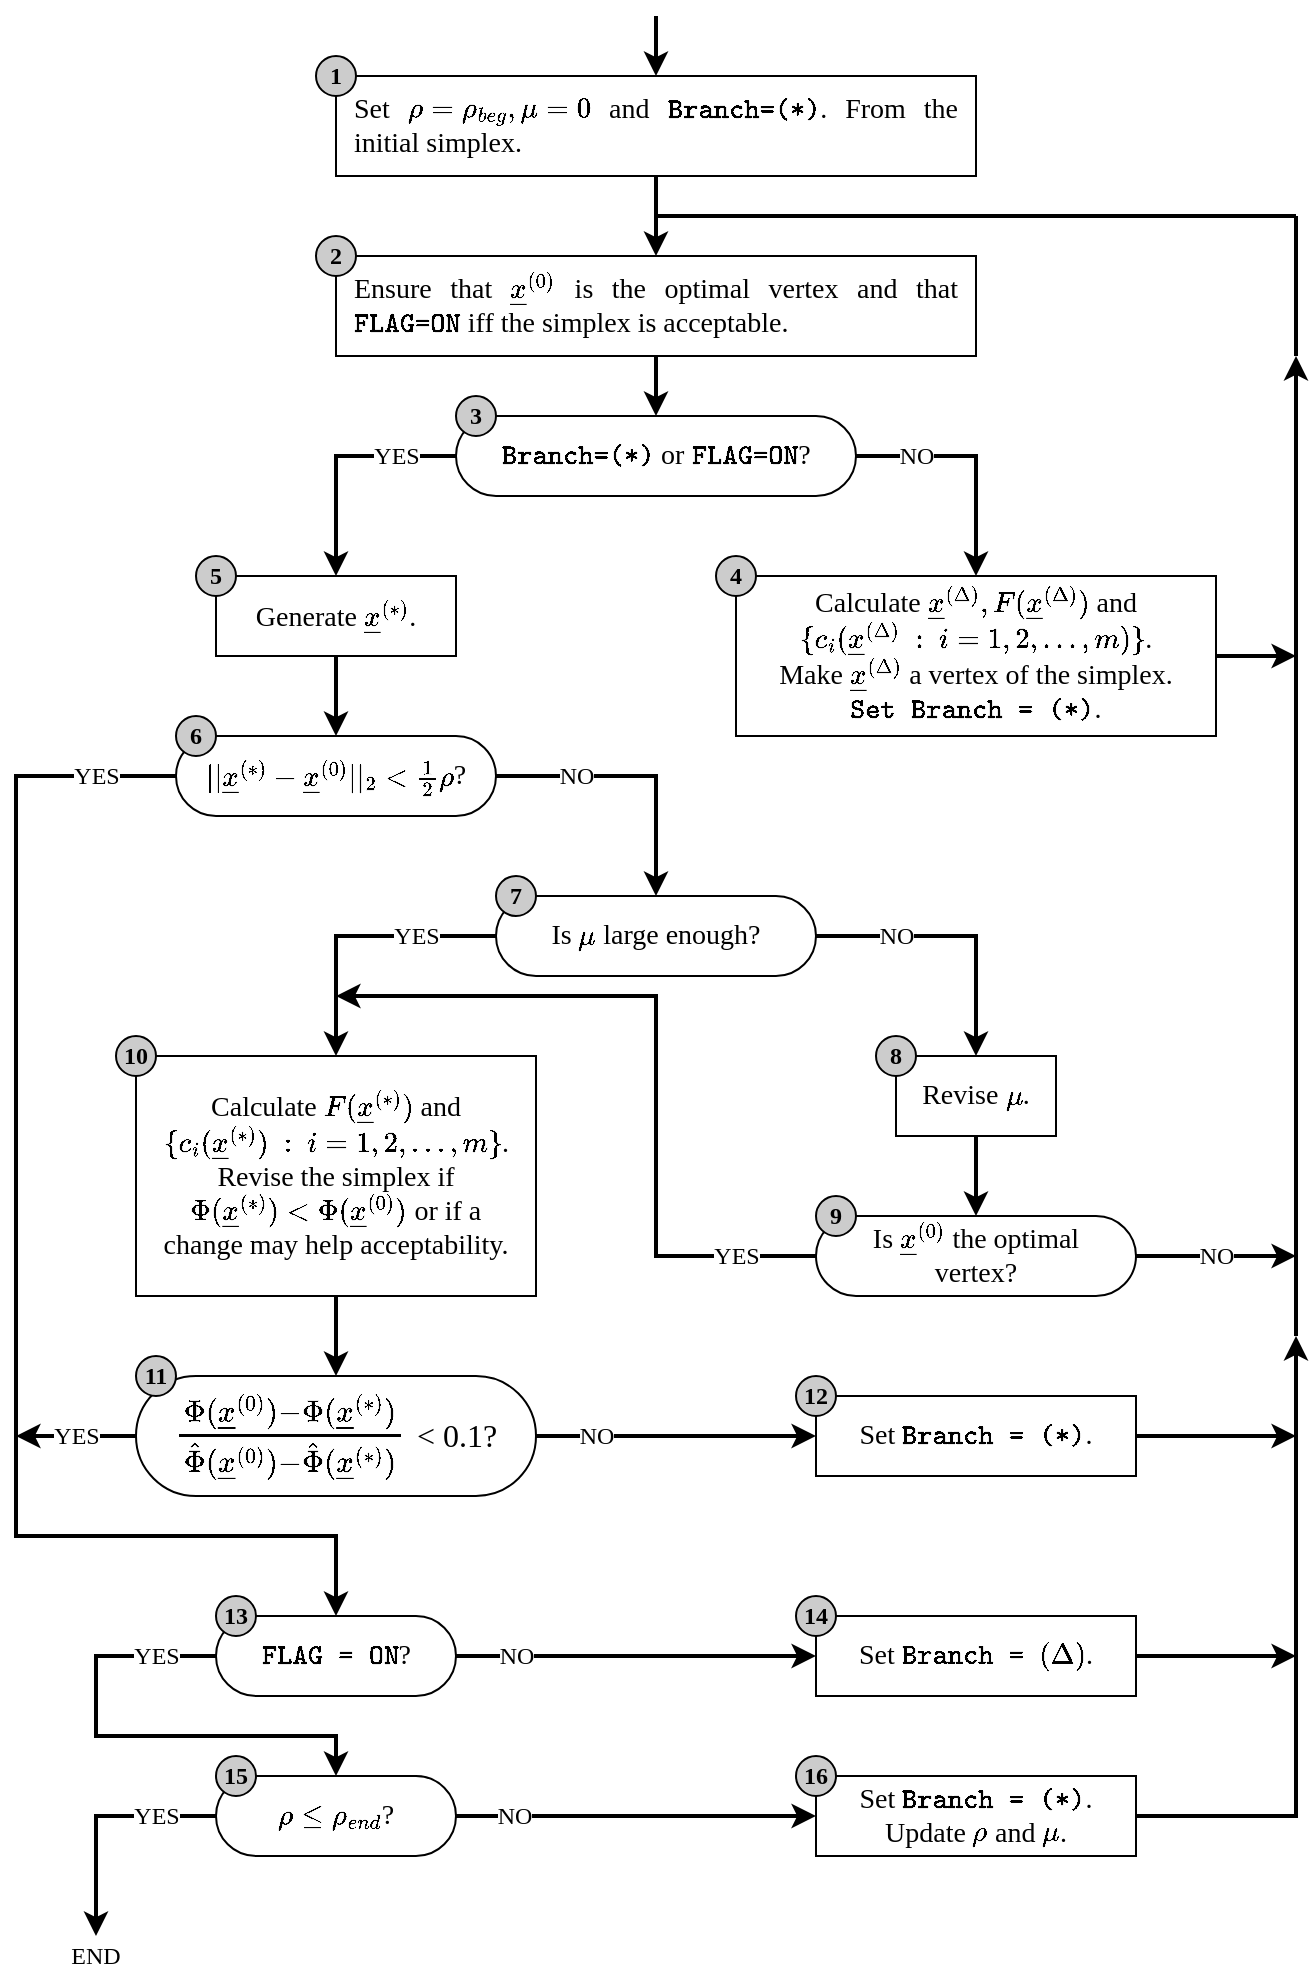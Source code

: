 <mxfile version="14.9.8" type="device"><diagram name="Page-1" id="74e2e168-ea6b-b213-b513-2b3c1d86103e"><mxGraphModel dx="903" dy="1523" grid="1" gridSize="10" guides="1" tooltips="1" connect="1" arrows="1" fold="1" page="1" pageScale="1" pageWidth="1100" pageHeight="850" background="none" math="1" shadow="0"><root><mxCell id="0"/><mxCell id="1" parent="0"/><mxCell id="YlCunPry9VuWw5_xV-E7-1" value="&lt;div style=&quot;font-size: 14px;&quot; align=&quot;justify&quot;&gt;&lt;p style=&quot;font-size: 14px;&quot;&gt;&lt;font style=&quot;font-size: 14px;&quot;&gt;Set \(\rho=\rho_{beg}, \mu=0\) and \(\verb|Branch=(*)|\). From the initial simplex.&lt;/font&gt;&lt;/p&gt;&lt;/div&gt;" style="rounded=0;whiteSpace=wrap;html=1;align=center;perimeterSpacing=0;spacingTop=0;spacing=10;fontFamily=Times New Roman;fontSize=14;" vertex="1" parent="1"><mxGeometry x="200" y="30" width="320" height="50" as="geometry"/></mxCell><mxCell id="YlCunPry9VuWw5_xV-E7-2" value="&lt;div style=&quot;font-size: 14px;&quot; align=&quot;justify&quot;&gt;&lt;font style=&quot;font-size: 14px;&quot;&gt;Ensure that \(\underline{x}^{(0)}\) is the optimal vertex and that \(\verb|FLAG=ON|\) iff the simplex is acceptable.&lt;br style=&quot;font-size: 14px;&quot;&gt;&lt;/font&gt;&lt;/div&gt;" style="rounded=0;whiteSpace=wrap;html=1;align=center;perimeterSpacing=0;spacingTop=0;spacing=10;fontFamily=Times New Roman;fontSize=14;" vertex="1" parent="1"><mxGeometry x="200" y="120" width="320" height="50" as="geometry"/></mxCell><mxCell id="YlCunPry9VuWw5_xV-E7-3" value="" style="endArrow=classic;html=1;entryX=0.5;entryY=0;entryDx=0;entryDy=0;strokeWidth=2;" edge="1" parent="1" target="YlCunPry9VuWw5_xV-E7-1"><mxGeometry width="50" height="50" relative="1" as="geometry"><mxPoint x="360" as="sourcePoint"/><mxPoint x="450" y="200" as="targetPoint"/></mxGeometry></mxCell><mxCell id="YlCunPry9VuWw5_xV-E7-4" value="" style="endArrow=classic;html=1;fontFamily=Times New Roman;fontSize=14;strokeWidth=2;exitX=0.5;exitY=1;exitDx=0;exitDy=0;entryX=0.5;entryY=0;entryDx=0;entryDy=0;" edge="1" parent="1" source="YlCunPry9VuWw5_xV-E7-1" target="YlCunPry9VuWw5_xV-E7-2"><mxGeometry width="50" height="50" relative="1" as="geometry"><mxPoint x="400" y="250" as="sourcePoint"/><mxPoint x="450" y="200" as="targetPoint"/></mxGeometry></mxCell><mxCell id="YlCunPry9VuWw5_xV-E7-5" value="" style="endArrow=none;html=1;fontFamily=Times New Roman;fontSize=14;strokeWidth=2;" edge="1" parent="1"><mxGeometry width="50" height="50" relative="1" as="geometry"><mxPoint x="360" y="100" as="sourcePoint"/><mxPoint x="680" y="100" as="targetPoint"/></mxGeometry></mxCell><mxCell id="YlCunPry9VuWw5_xV-E7-8" value="\(\verb|Branch=(*)|\) or \(\verb|FLAG=ON|\)?" style="rounded=1;whiteSpace=wrap;html=1;fontFamily=Times New Roman;fontSize=14;perimeterSpacing=0;arcSize=50;spacing=10;" vertex="1" parent="1"><mxGeometry x="260" y="200" width="200" height="40" as="geometry"/></mxCell><mxCell id="YlCunPry9VuWw5_xV-E7-9" value="" style="endArrow=classic;html=1;fontFamily=Times New Roman;fontSize=14;strokeWidth=2;exitX=0.5;exitY=1;exitDx=0;exitDy=0;entryX=0.5;entryY=0;entryDx=0;entryDy=0;" edge="1" parent="1" source="YlCunPry9VuWw5_xV-E7-2" target="YlCunPry9VuWw5_xV-E7-8"><mxGeometry width="50" height="50" relative="1" as="geometry"><mxPoint x="400" y="310" as="sourcePoint"/><mxPoint x="450" y="260" as="targetPoint"/></mxGeometry></mxCell><mxCell id="YlCunPry9VuWw5_xV-E7-12" value="&lt;div&gt;Calculate \(\underline{x}^{(\Delta)}, F(\underline{x}^{(\Delta)})\) and \(\{c_{i}( \underline{x}^{(\Delta)} \ : \ i=1,2,...,m)\}\). &lt;br&gt;&lt;/div&gt;&lt;div&gt;Make \(\underline{x}^{(\Delta)}\) a vertex of the simplex. \(\verb|Set Branch = (*)|\).&lt;br&gt;&lt;/div&gt;" style="rounded=0;whiteSpace=wrap;html=1;fontFamily=Times New Roman;fontSize=14;spacing=10;align=center;" vertex="1" parent="1"><mxGeometry x="400" y="280" width="240" height="80" as="geometry"/></mxCell><mxCell id="YlCunPry9VuWw5_xV-E7-13" value="NO" style="endArrow=classic;html=1;fontFamily=Times New Roman;fontSize=12;strokeWidth=2;exitX=1;exitY=0.5;exitDx=0;exitDy=0;entryX=0.5;entryY=0;entryDx=0;entryDy=0;arcSize=0;" edge="1" parent="1" source="YlCunPry9VuWw5_xV-E7-8" target="YlCunPry9VuWw5_xV-E7-12"><mxGeometry x="-0.5" width="50" height="50" relative="1" as="geometry"><mxPoint x="400" y="310" as="sourcePoint"/><mxPoint x="450" y="260" as="targetPoint"/><Array as="points"><mxPoint x="520" y="220"/></Array><mxPoint as="offset"/></mxGeometry></mxCell><mxCell id="YlCunPry9VuWw5_xV-E7-15" value="&lt;font style=&quot;font-size: 14px&quot;&gt;\(||\underline{x}^{(*)}-\underline{x}^{(0)}||_ {2} &amp;lt; \frac{1}{2}\rho\)?&lt;br&gt;&lt;/font&gt;" style="rounded=1;whiteSpace=wrap;html=1;fontFamily=Times New Roman;fontSize=12;align=center;arcSize=50;spacing=10;" vertex="1" parent="1"><mxGeometry x="120" y="360" width="160" height="40" as="geometry"/></mxCell><mxCell id="YlCunPry9VuWw5_xV-E7-16" value="" style="endArrow=classic;html=1;fontFamily=Times New Roman;fontSize=12;strokeWidth=2;exitX=0.5;exitY=1;exitDx=0;exitDy=0;entryX=0.5;entryY=0;entryDx=0;entryDy=0;" edge="1" parent="1" source="YlCunPry9VuWw5_xV-E7-10" target="YlCunPry9VuWw5_xV-E7-15"><mxGeometry width="50" height="50" relative="1" as="geometry"><mxPoint x="400" y="490" as="sourcePoint"/><mxPoint x="450" y="440" as="targetPoint"/></mxGeometry></mxCell><mxCell id="YlCunPry9VuWw5_xV-E7-17" value="&lt;font style=&quot;font-size: 14px&quot;&gt;Is \(\mu\) large enough?&lt;/font&gt;" style="rounded=1;whiteSpace=wrap;html=1;fontFamily=Times New Roman;fontSize=12;align=center;arcSize=50;spacing=10;" vertex="1" parent="1"><mxGeometry x="280" y="440" width="160" height="40" as="geometry"/></mxCell><mxCell id="YlCunPry9VuWw5_xV-E7-18" value="NO" style="endArrow=classic;html=1;fontFamily=Times New Roman;fontSize=12;strokeWidth=2;exitX=1;exitY=0.5;exitDx=0;exitDy=0;entryX=0.5;entryY=0;entryDx=0;entryDy=0;arcSize=0;" edge="1" parent="1" source="YlCunPry9VuWw5_xV-E7-15" target="YlCunPry9VuWw5_xV-E7-17"><mxGeometry x="-0.429" width="50" height="50" relative="1" as="geometry"><mxPoint x="400" y="490" as="sourcePoint"/><mxPoint x="450" y="440" as="targetPoint"/><Array as="points"><mxPoint x="360" y="380"/></Array><mxPoint as="offset"/></mxGeometry></mxCell><mxCell id="YlCunPry9VuWw5_xV-E7-20" value="Calculate \(F(\underline{x}^{(*)})\) and \(\{c_{i}(\underline{x}^{(*)}) \ : \ i = 1, 2, ..., m\}\). Revise the simplex if \(\Phi(\underline{x}^{(*)}) &amp;lt; \Phi(\underline{x}^{(0)})\) or if a change may help acceptability." style="rounded=0;whiteSpace=wrap;html=1;fontFamily=Times New Roman;fontSize=14;align=center;spacing=10;" vertex="1" parent="1"><mxGeometry x="100" y="520" width="200" height="120" as="geometry"/></mxCell><mxCell id="YlCunPry9VuWw5_xV-E7-21" value="YES" style="endArrow=classic;html=1;fontFamily=Times New Roman;fontSize=12;strokeWidth=2;exitX=0;exitY=0.5;exitDx=0;exitDy=0;entryX=0.5;entryY=0;entryDx=0;entryDy=0;arcSize=0;" edge="1" parent="1" source="YlCunPry9VuWw5_xV-E7-17" target="YlCunPry9VuWw5_xV-E7-20"><mxGeometry x="-0.429" width="50" height="50" relative="1" as="geometry"><mxPoint x="400" y="550" as="sourcePoint"/><mxPoint x="450" y="500" as="targetPoint"/><Array as="points"><mxPoint x="200" y="460"/></Array><mxPoint as="offset"/></mxGeometry></mxCell><mxCell id="YlCunPry9VuWw5_xV-E7-22" value="Revise \(\mu\)." style="rounded=0;whiteSpace=wrap;html=1;fontFamily=Times New Roman;fontSize=14;align=center;spacing=10;" vertex="1" parent="1"><mxGeometry x="480" y="520" width="80" height="40" as="geometry"/></mxCell><mxCell id="YlCunPry9VuWw5_xV-E7-23" value="NO" style="endArrow=classic;html=1;fontFamily=Times New Roman;fontSize=12;strokeWidth=2;exitX=1;exitY=0.5;exitDx=0;exitDy=0;entryX=0.5;entryY=0;entryDx=0;entryDy=0;arcSize=0;" edge="1" parent="1" source="YlCunPry9VuWw5_xV-E7-17" target="YlCunPry9VuWw5_xV-E7-22"><mxGeometry x="-0.429" width="50" height="50" relative="1" as="geometry"><mxPoint x="400" y="550" as="sourcePoint"/><mxPoint x="450" y="500" as="targetPoint"/><Array as="points"><mxPoint x="520" y="460"/></Array><mxPoint as="offset"/></mxGeometry></mxCell><mxCell id="YlCunPry9VuWw5_xV-E7-25" value="&lt;font style=&quot;font-size: 21px&quot;&gt;\(\frac{\Phi(\underline{x}^{(0)})-\Phi(\underline{x}^{(*)})}{\hat{\Phi}(\underline{x}^{(0)})-\hat{\Phi}(\underline{x}^{(*)})}\) &lt;/font&gt;&amp;lt; &lt;font style=&quot;font-size: 16px&quot;&gt;0.1&lt;/font&gt;?" style="rounded=1;whiteSpace=wrap;html=1;fontFamily=Times New Roman;fontSize=16;align=center;arcSize=50;spacing=10;" vertex="1" parent="1"><mxGeometry x="100" y="680" width="200" height="60" as="geometry"/></mxCell><mxCell id="YlCunPry9VuWw5_xV-E7-26" value="" style="endArrow=classic;html=1;fontFamily=Times New Roman;fontSize=16;strokeWidth=2;exitX=0.5;exitY=1;exitDx=0;exitDy=0;" edge="1" parent="1" source="YlCunPry9VuWw5_xV-E7-20" target="YlCunPry9VuWw5_xV-E7-25"><mxGeometry width="50" height="50" relative="1" as="geometry"><mxPoint x="400" y="700" as="sourcePoint"/><mxPoint x="450" y="650" as="targetPoint"/></mxGeometry></mxCell><mxCell id="YlCunPry9VuWw5_xV-E7-27" value="Is \(\underline{x}^{(0)}\) the optimal vertex?" style="rounded=1;whiteSpace=wrap;html=1;fontFamily=Times New Roman;fontSize=14;align=center;arcSize=50;spacing=10;" vertex="1" parent="1"><mxGeometry x="440" y="600" width="160" height="40" as="geometry"/></mxCell><mxCell id="YlCunPry9VuWw5_xV-E7-28" style="edgeStyle=orthogonalEdgeStyle;rounded=0;orthogonalLoop=1;jettySize=auto;html=1;exitX=0.5;exitY=1;exitDx=0;exitDy=0;fontFamily=Times New Roman;fontSize=16;strokeWidth=2;" edge="1" parent="1" source="YlCunPry9VuWw5_xV-E7-27" target="YlCunPry9VuWw5_xV-E7-27"><mxGeometry relative="1" as="geometry"/></mxCell><mxCell id="YlCunPry9VuWw5_xV-E7-29" value="" style="endArrow=classic;html=1;fontFamily=Times New Roman;fontSize=16;strokeWidth=2;exitX=0.5;exitY=1;exitDx=0;exitDy=0;entryX=0.5;entryY=0;entryDx=0;entryDy=0;" edge="1" parent="1" source="YlCunPry9VuWw5_xV-E7-22" target="YlCunPry9VuWw5_xV-E7-27"><mxGeometry width="50" height="50" relative="1" as="geometry"><mxPoint x="400" y="700" as="sourcePoint"/><mxPoint x="450" y="650" as="targetPoint"/></mxGeometry></mxCell><mxCell id="YlCunPry9VuWw5_xV-E7-30" value="YES" style="endArrow=classic;html=1;fontFamily=Times New Roman;fontSize=12;strokeWidth=2;exitX=0;exitY=0.5;exitDx=0;exitDy=0;arcSize=0;" edge="1" parent="1" source="YlCunPry9VuWw5_xV-E7-27"><mxGeometry x="-0.784" width="50" height="50" relative="1" as="geometry"><mxPoint x="400" y="700" as="sourcePoint"/><mxPoint x="200" y="490" as="targetPoint"/><Array as="points"><mxPoint x="360" y="620"/><mxPoint x="360" y="490"/></Array><mxPoint as="offset"/></mxGeometry></mxCell><mxCell id="YlCunPry9VuWw5_xV-E7-31" value="Set \(\verb|Branch = (*)|\)." style="rounded=0;whiteSpace=wrap;html=1;fontFamily=Times New Roman;fontSize=14;align=center;spacing=10;" vertex="1" parent="1"><mxGeometry x="440" y="690" width="160" height="40" as="geometry"/></mxCell><mxCell id="YlCunPry9VuWw5_xV-E7-32" value="NO" style="endArrow=classic;html=1;fontFamily=Times New Roman;fontSize=12;strokeWidth=2;exitX=1;exitY=0.5;exitDx=0;exitDy=0;entryX=0;entryY=0.5;entryDx=0;entryDy=0;" edge="1" parent="1" source="YlCunPry9VuWw5_xV-E7-25" target="YlCunPry9VuWw5_xV-E7-31"><mxGeometry x="-0.571" width="50" height="50" relative="1" as="geometry"><mxPoint x="400" y="670" as="sourcePoint"/><mxPoint x="450" y="620" as="targetPoint"/><mxPoint as="offset"/></mxGeometry></mxCell><mxCell id="YlCunPry9VuWw5_xV-E7-33" value="\(\verb|FLAG = ON|\)?" style="rounded=1;whiteSpace=wrap;html=1;fontFamily=Times New Roman;fontSize=14;align=center;arcSize=50;" vertex="1" parent="1"><mxGeometry x="140" y="800" width="120" height="40" as="geometry"/></mxCell><mxCell id="YlCunPry9VuWw5_xV-E7-34" value="\(\rho \leq \rho_{end}\)?" style="rounded=1;whiteSpace=wrap;html=1;fontFamily=Times New Roman;fontSize=14;align=center;arcSize=50;spacing=10;" vertex="1" parent="1"><mxGeometry x="140" y="880" width="120" height="40" as="geometry"/></mxCell><mxCell id="YlCunPry9VuWw5_xV-E7-35" value="Set \(\verb|Branch = | (\Delta)\)." style="rounded=0;whiteSpace=wrap;html=1;fontFamily=Times New Roman;fontSize=14;align=center;spacing=10;" vertex="1" parent="1"><mxGeometry x="440" y="800" width="160" height="40" as="geometry"/></mxCell><mxCell id="YlCunPry9VuWw5_xV-E7-36" value="" style="endArrow=classic;html=1;fontFamily=Times New Roman;fontSize=14;strokeWidth=2;exitX=1;exitY=0.5;exitDx=0;exitDy=0;entryX=0;entryY=0.5;entryDx=0;entryDy=0;" edge="1" parent="1" source="YlCunPry9VuWw5_xV-E7-33" target="YlCunPry9VuWw5_xV-E7-35"><mxGeometry width="50" height="50" relative="1" as="geometry"><mxPoint x="400" y="670" as="sourcePoint"/><mxPoint x="450" y="620" as="targetPoint"/></mxGeometry></mxCell><mxCell id="YlCunPry9VuWw5_xV-E7-37" value="NO" style="edgeLabel;html=1;align=center;verticalAlign=middle;resizable=0;points=[];fontSize=12;fontFamily=Times New Roman;" vertex="1" connectable="0" parent="YlCunPry9VuWw5_xV-E7-36"><mxGeometry x="-0.344" y="-2" relative="1" as="geometry"><mxPoint x="-29" y="-2" as="offset"/></mxGeometry></mxCell><mxCell id="YlCunPry9VuWw5_xV-E7-38" value="YES" style="endArrow=classic;html=1;fontFamily=Times New Roman;fontSize=12;strokeWidth=2;exitX=0;exitY=0.5;exitDx=0;exitDy=0;entryX=0.5;entryY=0;entryDx=0;entryDy=0;arcSize=0;" edge="1" parent="1" source="YlCunPry9VuWw5_xV-E7-33" target="YlCunPry9VuWw5_xV-E7-34"><mxGeometry x="-0.75" width="50" height="50" relative="1" as="geometry"><mxPoint x="400" y="670" as="sourcePoint"/><mxPoint x="450" y="620" as="targetPoint"/><Array as="points"><mxPoint x="80" y="820"/><mxPoint x="80" y="840"/><mxPoint x="80" y="860"/><mxPoint x="200" y="860"/></Array><mxPoint as="offset"/></mxGeometry></mxCell><mxCell id="YlCunPry9VuWw5_xV-E7-39" value="" style="endArrow=none;html=1;fontFamily=Times New Roman;fontSize=12;strokeWidth=2;" edge="1" parent="1"><mxGeometry width="50" height="50" relative="1" as="geometry"><mxPoint x="680" y="170" as="sourcePoint"/><mxPoint x="680" y="100" as="targetPoint"/></mxGeometry></mxCell><mxCell id="YlCunPry9VuWw5_xV-E7-40" value="" style="endArrow=classic;html=1;fontFamily=Times New Roman;fontSize=12;strokeWidth=2;exitX=1;exitY=0.5;exitDx=0;exitDy=0;" edge="1" parent="1" source="YlCunPry9VuWw5_xV-E7-12"><mxGeometry width="50" height="50" relative="1" as="geometry"><mxPoint x="400" y="430" as="sourcePoint"/><mxPoint x="680" y="320" as="targetPoint"/></mxGeometry></mxCell><mxCell id="YlCunPry9VuWw5_xV-E7-41" value="NO" style="endArrow=classic;html=1;fontFamily=Times New Roman;fontSize=12;strokeWidth=2;exitX=1;exitY=0.5;exitDx=0;exitDy=0;" edge="1" parent="1" source="YlCunPry9VuWw5_xV-E7-27"><mxGeometry width="50" height="50" relative="1" as="geometry"><mxPoint x="400" y="550" as="sourcePoint"/><mxPoint x="680" y="620" as="targetPoint"/></mxGeometry></mxCell><mxCell id="YlCunPry9VuWw5_xV-E7-42" value="" style="endArrow=classic;html=1;fontFamily=Times New Roman;fontSize=12;strokeWidth=2;exitX=1;exitY=0.5;exitDx=0;exitDy=0;" edge="1" parent="1" source="YlCunPry9VuWw5_xV-E7-31"><mxGeometry width="50" height="50" relative="1" as="geometry"><mxPoint x="400" y="610" as="sourcePoint"/><mxPoint x="680" y="710" as="targetPoint"/></mxGeometry></mxCell><mxCell id="YlCunPry9VuWw5_xV-E7-43" value="" style="endArrow=classic;html=1;fontFamily=Times New Roman;fontSize=12;strokeWidth=2;exitX=1;exitY=0.5;exitDx=0;exitDy=0;" edge="1" parent="1" source="YlCunPry9VuWw5_xV-E7-35"><mxGeometry width="50" height="50" relative="1" as="geometry"><mxPoint x="400" y="610" as="sourcePoint"/><mxPoint x="680" y="820" as="targetPoint"/></mxGeometry></mxCell><mxCell id="YlCunPry9VuWw5_xV-E7-44" value="Set \(\verb|Branch = (*)|\). Update \(\rho\) and \(\mu\)." style="rounded=0;whiteSpace=wrap;html=1;fontFamily=Times New Roman;fontSize=14;align=center;spacing=10;" vertex="1" parent="1"><mxGeometry x="440" y="880" width="160" height="40" as="geometry"/></mxCell><mxCell id="YlCunPry9VuWw5_xV-E7-45" value="" style="endArrow=classic;html=1;fontFamily=Times New Roman;fontSize=14;strokeWidth=2;exitX=1;exitY=0.5;exitDx=0;exitDy=0;entryX=0;entryY=0.5;entryDx=0;entryDy=0;" edge="1" parent="1" source="YlCunPry9VuWw5_xV-E7-34" target="YlCunPry9VuWw5_xV-E7-44"><mxGeometry width="50" height="50" relative="1" as="geometry"><mxPoint x="400" y="760" as="sourcePoint"/><mxPoint x="450" y="710" as="targetPoint"/></mxGeometry></mxCell><mxCell id="YlCunPry9VuWw5_xV-E7-46" value="NO" style="edgeLabel;html=1;align=center;verticalAlign=middle;resizable=0;points=[];fontSize=12;fontFamily=Times New Roman;" vertex="1" connectable="0" parent="YlCunPry9VuWw5_xV-E7-45"><mxGeometry x="-0.678" relative="1" as="geometry"><mxPoint as="offset"/></mxGeometry></mxCell><mxCell id="YlCunPry9VuWw5_xV-E7-47" value="YES" style="endArrow=classic;html=1;fontFamily=Times New Roman;fontSize=12;strokeWidth=2;exitX=0;exitY=0.5;exitDx=0;exitDy=0;arcSize=0;" edge="1" parent="1" source="YlCunPry9VuWw5_xV-E7-34"><mxGeometry x="-0.5" width="50" height="50" relative="1" as="geometry"><mxPoint x="400" y="760" as="sourcePoint"/><mxPoint x="80" y="960" as="targetPoint"/><Array as="points"><mxPoint x="80" y="900"/></Array><mxPoint as="offset"/></mxGeometry></mxCell><mxCell id="YlCunPry9VuWw5_xV-E7-48" value="" style="endArrow=classic;html=1;fontFamily=Times New Roman;fontSize=12;strokeWidth=2;exitX=1;exitY=0.5;exitDx=0;exitDy=0;arcSize=0;" edge="1" parent="1" source="YlCunPry9VuWw5_xV-E7-44"><mxGeometry width="50" height="50" relative="1" as="geometry"><mxPoint x="400" y="700" as="sourcePoint"/><mxPoint x="680" y="660" as="targetPoint"/><Array as="points"><mxPoint x="680" y="900"/><mxPoint x="680" y="790"/></Array></mxGeometry></mxCell><mxCell id="YlCunPry9VuWw5_xV-E7-49" value="" style="endArrow=classic;html=1;fontFamily=Times New Roman;fontSize=12;strokeWidth=2;" edge="1" parent="1"><mxGeometry width="50" height="50" relative="1" as="geometry"><mxPoint x="680" y="660" as="sourcePoint"/><mxPoint x="680" y="170" as="targetPoint"/></mxGeometry></mxCell><mxCell id="YlCunPry9VuWw5_xV-E7-50" value="YES" style="endArrow=classic;html=1;fontFamily=Times New Roman;fontSize=12;strokeWidth=2;exitX=0;exitY=0.5;exitDx=0;exitDy=0;entryX=0.5;entryY=0;entryDx=0;entryDy=0;arcSize=0;" edge="1" parent="1" source="YlCunPry9VuWw5_xV-E7-15" target="YlCunPry9VuWw5_xV-E7-33"><mxGeometry x="-0.879" width="50" height="50" relative="1" as="geometry"><mxPoint x="400" y="610" as="sourcePoint"/><mxPoint x="450" y="560" as="targetPoint"/><Array as="points"><mxPoint x="40" y="380"/><mxPoint x="40" y="590"/><mxPoint x="40" y="760"/><mxPoint x="200" y="760"/></Array><mxPoint as="offset"/></mxGeometry></mxCell><mxCell id="YlCunPry9VuWw5_xV-E7-51" value="YES" style="endArrow=classic;html=1;fontFamily=Times New Roman;fontSize=12;strokeWidth=2;exitX=0;exitY=0.5;exitDx=0;exitDy=0;" edge="1" parent="1" source="YlCunPry9VuWw5_xV-E7-25"><mxGeometry width="50" height="50" relative="1" as="geometry"><mxPoint x="400" y="610" as="sourcePoint"/><mxPoint x="40" y="710" as="targetPoint"/></mxGeometry></mxCell><mxCell id="YlCunPry9VuWw5_xV-E7-52" value="&lt;div&gt;END&lt;/div&gt;" style="text;html=1;strokeColor=none;fillColor=none;align=center;verticalAlign=middle;whiteSpace=wrap;rounded=0;fontFamily=Times New Roman;fontSize=12;" vertex="1" parent="1"><mxGeometry x="60" y="960" width="40" height="20" as="geometry"/></mxCell><mxCell id="YlCunPry9VuWw5_xV-E7-10" value="Generate \(\underline{x}^{(*)}\)." style="rounded=0;whiteSpace=wrap;html=1;fontFamily=Times New Roman;fontSize=14;spacing=10;container=0;" vertex="1" parent="1"><mxGeometry x="140" y="280" width="120" height="40" as="geometry"/></mxCell><mxCell id="YlCunPry9VuWw5_xV-E7-11" value="YES" style="endArrow=classic;html=1;fontFamily=Times New Roman;fontSize=12;strokeWidth=2;exitX=0;exitY=0.5;exitDx=0;exitDy=0;entryX=0.5;entryY=0;entryDx=0;entryDy=0;arcSize=0;" edge="1" parent="1" source="YlCunPry9VuWw5_xV-E7-8" target="YlCunPry9VuWw5_xV-E7-10"><mxGeometry width="50" height="50" as="geometry"><mxPoint x="380" y="310" as="sourcePoint"/><mxPoint x="430" y="260" as="targetPoint"/><Array as="points"><mxPoint x="200" y="220"/></Array><mxPoint y="-30" as="offset"/></mxGeometry></mxCell><mxCell id="YlCunPry9VuWw5_xV-E7-57" value="1" style="ellipse;whiteSpace=wrap;html=1;aspect=fixed;fontFamily=Times New Roman;fontSize=12;align=center;backgroundOutline=1;fontStyle=1;fillColor=#CCCCCC;" vertex="1" parent="1"><mxGeometry x="190" y="20" width="20" height="20" as="geometry"/></mxCell><mxCell id="YlCunPry9VuWw5_xV-E7-58" value="2" style="ellipse;whiteSpace=wrap;html=1;aspect=fixed;fontFamily=Times New Roman;fontSize=12;align=center;backgroundOutline=1;fontStyle=1;fillColor=#CCCCCC;" vertex="1" parent="1"><mxGeometry x="190" y="110" width="20" height="20" as="geometry"/></mxCell><mxCell id="YlCunPry9VuWw5_xV-E7-60" value="3" style="ellipse;whiteSpace=wrap;html=1;aspect=fixed;fontFamily=Times New Roman;fontSize=12;align=center;backgroundOutline=1;fontStyle=1;fillColor=#CCCCCC;" vertex="1" parent="1"><mxGeometry x="260" y="190" width="20" height="20" as="geometry"/></mxCell><mxCell id="YlCunPry9VuWw5_xV-E7-61" value="4" style="ellipse;whiteSpace=wrap;html=1;aspect=fixed;fontFamily=Times New Roman;fontSize=12;align=center;backgroundOutline=1;fontStyle=1;fillColor=#CCCCCC;" vertex="1" parent="1"><mxGeometry x="390" y="270" width="20" height="20" as="geometry"/></mxCell><mxCell id="YlCunPry9VuWw5_xV-E7-62" value="5" style="ellipse;whiteSpace=wrap;html=1;aspect=fixed;fontFamily=Times New Roman;fontSize=12;align=center;backgroundOutline=1;fontStyle=1;fillColor=#CCCCCC;" vertex="1" parent="1"><mxGeometry x="130" y="270" width="20" height="20" as="geometry"/></mxCell><mxCell id="YlCunPry9VuWw5_xV-E7-63" value="6" style="ellipse;whiteSpace=wrap;html=1;aspect=fixed;fontFamily=Times New Roman;fontSize=12;align=center;backgroundOutline=1;fontStyle=1;fillColor=#CCCCCC;" vertex="1" parent="1"><mxGeometry x="120" y="350" width="20" height="20" as="geometry"/></mxCell><mxCell id="YlCunPry9VuWw5_xV-E7-64" value="7" style="ellipse;whiteSpace=wrap;html=1;aspect=fixed;fontFamily=Times New Roman;fontSize=12;align=center;backgroundOutline=1;fontStyle=1;fillColor=#CCCCCC;" vertex="1" parent="1"><mxGeometry x="280" y="430" width="20" height="20" as="geometry"/></mxCell><mxCell id="YlCunPry9VuWw5_xV-E7-65" value="8" style="ellipse;whiteSpace=wrap;html=1;aspect=fixed;fontFamily=Times New Roman;fontSize=12;align=center;backgroundOutline=1;fontStyle=1;fillColor=#CCCCCC;" vertex="1" parent="1"><mxGeometry x="470" y="510" width="20" height="20" as="geometry"/></mxCell><mxCell id="YlCunPry9VuWw5_xV-E7-66" value="9" style="ellipse;whiteSpace=wrap;html=1;aspect=fixed;fontFamily=Times New Roman;fontSize=12;align=center;backgroundOutline=1;fontStyle=1;fillColor=#CCCCCC;" vertex="1" parent="1"><mxGeometry x="440" y="590" width="20" height="20" as="geometry"/></mxCell><mxCell id="YlCunPry9VuWw5_xV-E7-67" value="10" style="ellipse;whiteSpace=wrap;html=1;aspect=fixed;fontFamily=Times New Roman;fontSize=12;align=center;backgroundOutline=1;fontStyle=1;fillColor=#CCCCCC;" vertex="1" parent="1"><mxGeometry x="90" y="510" width="20" height="20" as="geometry"/></mxCell><mxCell id="YlCunPry9VuWw5_xV-E7-68" value="11" style="ellipse;whiteSpace=wrap;html=1;aspect=fixed;fontFamily=Times New Roman;fontSize=12;align=center;backgroundOutline=1;fontStyle=1;fillColor=#CCCCCC;" vertex="1" parent="1"><mxGeometry x="100" y="670" width="20" height="20" as="geometry"/></mxCell><mxCell id="YlCunPry9VuWw5_xV-E7-69" value="12" style="ellipse;whiteSpace=wrap;html=1;aspect=fixed;fontFamily=Times New Roman;fontSize=12;align=center;backgroundOutline=1;fontStyle=1;fillColor=#CCCCCC;" vertex="1" parent="1"><mxGeometry x="430" y="680" width="20" height="20" as="geometry"/></mxCell><mxCell id="YlCunPry9VuWw5_xV-E7-71" value="13" style="ellipse;whiteSpace=wrap;html=1;aspect=fixed;fontFamily=Times New Roman;fontSize=12;align=center;backgroundOutline=1;fontStyle=1;fillColor=#CCCCCC;" vertex="1" parent="1"><mxGeometry x="140" y="790" width="20" height="20" as="geometry"/></mxCell><mxCell id="YlCunPry9VuWw5_xV-E7-72" value="14" style="ellipse;whiteSpace=wrap;html=1;aspect=fixed;fontFamily=Times New Roman;fontSize=12;align=center;backgroundOutline=1;fontStyle=1;fillColor=#CCCCCC;" vertex="1" parent="1"><mxGeometry x="430" y="790" width="20" height="20" as="geometry"/></mxCell><mxCell id="YlCunPry9VuWw5_xV-E7-73" value="15" style="ellipse;whiteSpace=wrap;html=1;aspect=fixed;fontFamily=Times New Roman;fontSize=12;align=center;backgroundOutline=1;fontStyle=1;fillColor=#CCCCCC;" vertex="1" parent="1"><mxGeometry x="140" y="870" width="20" height="20" as="geometry"/></mxCell><mxCell id="YlCunPry9VuWw5_xV-E7-74" value="16" style="ellipse;whiteSpace=wrap;html=1;aspect=fixed;fontFamily=Times New Roman;fontSize=12;align=center;backgroundOutline=1;fontStyle=1;fillColor=#CCCCCC;" vertex="1" parent="1"><mxGeometry x="430" y="870" width="20" height="20" as="geometry"/></mxCell></root></mxGraphModel></diagram></mxfile>